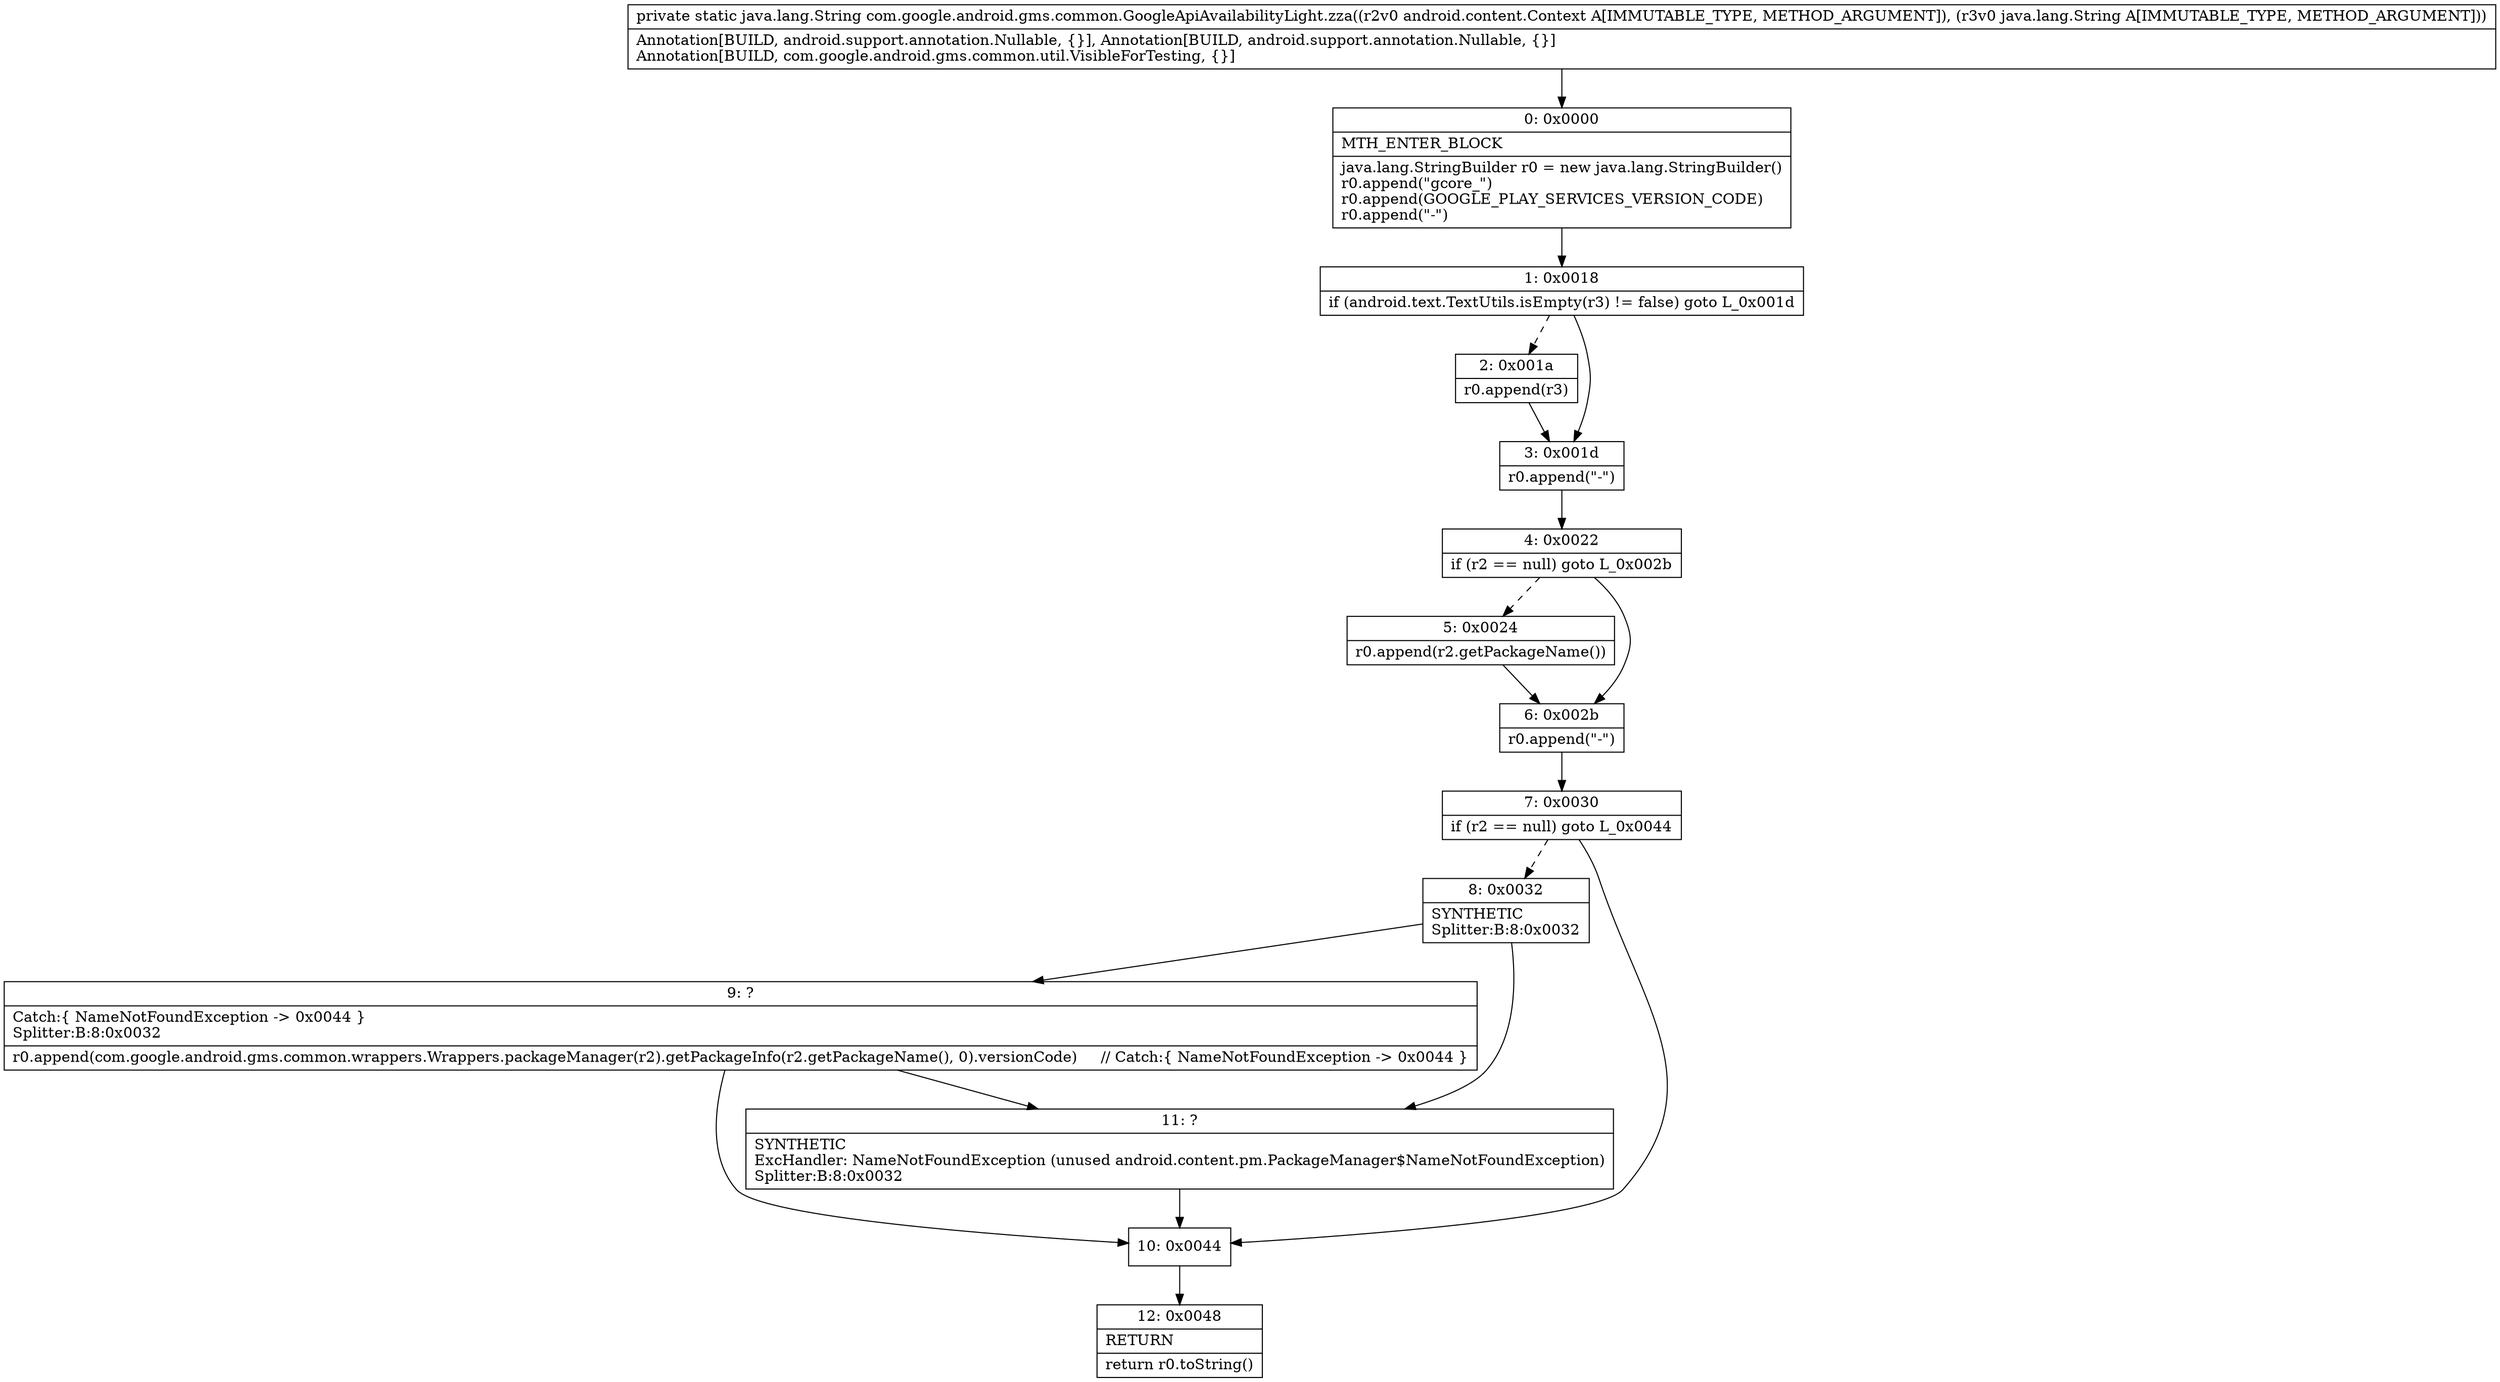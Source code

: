 digraph "CFG forcom.google.android.gms.common.GoogleApiAvailabilityLight.zza(Landroid\/content\/Context;Ljava\/lang\/String;)Ljava\/lang\/String;" {
Node_0 [shape=record,label="{0\:\ 0x0000|MTH_ENTER_BLOCK\l|java.lang.StringBuilder r0 = new java.lang.StringBuilder()\lr0.append(\"gcore_\")\lr0.append(GOOGLE_PLAY_SERVICES_VERSION_CODE)\lr0.append(\"\-\")\l}"];
Node_1 [shape=record,label="{1\:\ 0x0018|if (android.text.TextUtils.isEmpty(r3) != false) goto L_0x001d\l}"];
Node_2 [shape=record,label="{2\:\ 0x001a|r0.append(r3)\l}"];
Node_3 [shape=record,label="{3\:\ 0x001d|r0.append(\"\-\")\l}"];
Node_4 [shape=record,label="{4\:\ 0x0022|if (r2 == null) goto L_0x002b\l}"];
Node_5 [shape=record,label="{5\:\ 0x0024|r0.append(r2.getPackageName())\l}"];
Node_6 [shape=record,label="{6\:\ 0x002b|r0.append(\"\-\")\l}"];
Node_7 [shape=record,label="{7\:\ 0x0030|if (r2 == null) goto L_0x0044\l}"];
Node_8 [shape=record,label="{8\:\ 0x0032|SYNTHETIC\lSplitter:B:8:0x0032\l}"];
Node_9 [shape=record,label="{9\:\ ?|Catch:\{ NameNotFoundException \-\> 0x0044 \}\lSplitter:B:8:0x0032\l|r0.append(com.google.android.gms.common.wrappers.Wrappers.packageManager(r2).getPackageInfo(r2.getPackageName(), 0).versionCode)     \/\/ Catch:\{ NameNotFoundException \-\> 0x0044 \}\l}"];
Node_10 [shape=record,label="{10\:\ 0x0044}"];
Node_11 [shape=record,label="{11\:\ ?|SYNTHETIC\lExcHandler: NameNotFoundException (unused android.content.pm.PackageManager$NameNotFoundException)\lSplitter:B:8:0x0032\l}"];
Node_12 [shape=record,label="{12\:\ 0x0048|RETURN\l|return r0.toString()\l}"];
MethodNode[shape=record,label="{private static java.lang.String com.google.android.gms.common.GoogleApiAvailabilityLight.zza((r2v0 android.content.Context A[IMMUTABLE_TYPE, METHOD_ARGUMENT]), (r3v0 java.lang.String A[IMMUTABLE_TYPE, METHOD_ARGUMENT]))  | Annotation[BUILD, android.support.annotation.Nullable, \{\}], Annotation[BUILD, android.support.annotation.Nullable, \{\}]\lAnnotation[BUILD, com.google.android.gms.common.util.VisibleForTesting, \{\}]\l}"];
MethodNode -> Node_0;
Node_0 -> Node_1;
Node_1 -> Node_2[style=dashed];
Node_1 -> Node_3;
Node_2 -> Node_3;
Node_3 -> Node_4;
Node_4 -> Node_5[style=dashed];
Node_4 -> Node_6;
Node_5 -> Node_6;
Node_6 -> Node_7;
Node_7 -> Node_8[style=dashed];
Node_7 -> Node_10;
Node_8 -> Node_9;
Node_8 -> Node_11;
Node_9 -> Node_10;
Node_9 -> Node_11;
Node_10 -> Node_12;
Node_11 -> Node_10;
}

